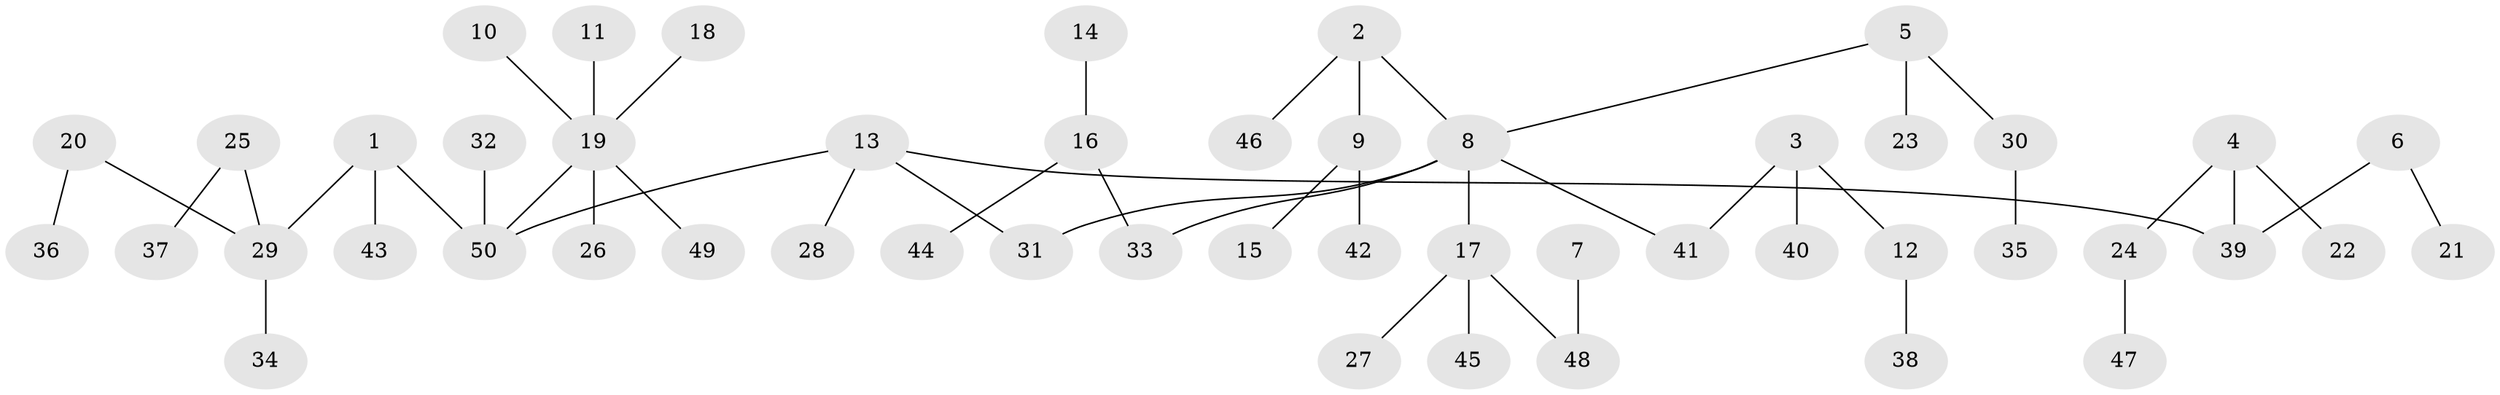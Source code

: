 // original degree distribution, {3: 0.17, 7: 0.02, 4: 0.07, 5: 0.04, 1: 0.55, 2: 0.15}
// Generated by graph-tools (version 1.1) at 2025/02/03/09/25 03:02:23]
// undirected, 50 vertices, 49 edges
graph export_dot {
graph [start="1"]
  node [color=gray90,style=filled];
  1;
  2;
  3;
  4;
  5;
  6;
  7;
  8;
  9;
  10;
  11;
  12;
  13;
  14;
  15;
  16;
  17;
  18;
  19;
  20;
  21;
  22;
  23;
  24;
  25;
  26;
  27;
  28;
  29;
  30;
  31;
  32;
  33;
  34;
  35;
  36;
  37;
  38;
  39;
  40;
  41;
  42;
  43;
  44;
  45;
  46;
  47;
  48;
  49;
  50;
  1 -- 29 [weight=1.0];
  1 -- 43 [weight=1.0];
  1 -- 50 [weight=1.0];
  2 -- 8 [weight=1.0];
  2 -- 9 [weight=1.0];
  2 -- 46 [weight=1.0];
  3 -- 12 [weight=1.0];
  3 -- 40 [weight=1.0];
  3 -- 41 [weight=1.0];
  4 -- 22 [weight=1.0];
  4 -- 24 [weight=1.0];
  4 -- 39 [weight=1.0];
  5 -- 8 [weight=1.0];
  5 -- 23 [weight=1.0];
  5 -- 30 [weight=1.0];
  6 -- 21 [weight=1.0];
  6 -- 39 [weight=1.0];
  7 -- 48 [weight=1.0];
  8 -- 17 [weight=1.0];
  8 -- 31 [weight=1.0];
  8 -- 33 [weight=1.0];
  8 -- 41 [weight=1.0];
  9 -- 15 [weight=1.0];
  9 -- 42 [weight=1.0];
  10 -- 19 [weight=1.0];
  11 -- 19 [weight=1.0];
  12 -- 38 [weight=1.0];
  13 -- 28 [weight=1.0];
  13 -- 31 [weight=1.0];
  13 -- 39 [weight=1.0];
  13 -- 50 [weight=1.0];
  14 -- 16 [weight=1.0];
  16 -- 33 [weight=1.0];
  16 -- 44 [weight=1.0];
  17 -- 27 [weight=1.0];
  17 -- 45 [weight=1.0];
  17 -- 48 [weight=1.0];
  18 -- 19 [weight=1.0];
  19 -- 26 [weight=1.0];
  19 -- 49 [weight=1.0];
  19 -- 50 [weight=1.0];
  20 -- 29 [weight=1.0];
  20 -- 36 [weight=1.0];
  24 -- 47 [weight=1.0];
  25 -- 29 [weight=1.0];
  25 -- 37 [weight=1.0];
  29 -- 34 [weight=1.0];
  30 -- 35 [weight=1.0];
  32 -- 50 [weight=1.0];
}
